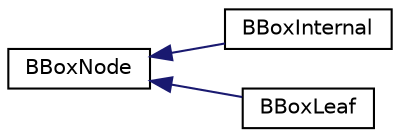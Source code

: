 digraph "Graphical Class Hierarchy"
{
  edge [fontname="Helvetica",fontsize="10",labelfontname="Helvetica",labelfontsize="10"];
  node [fontname="Helvetica",fontsize="10",shape=record];
  rankdir="LR";
  Node1 [label="BBoxNode",height=0.2,width=0.4,color="black", fillcolor="white", style="filled",URL="$class_b_box_node.html"];
  Node1 -> Node2 [dir="back",color="midnightblue",fontsize="10",style="solid",fontname="Helvetica"];
  Node2 [label="BBoxInternal",height=0.2,width=0.4,color="black", fillcolor="white", style="filled",URL="$class_b_box_internal.html"];
  Node1 -> Node3 [dir="back",color="midnightblue",fontsize="10",style="solid",fontname="Helvetica"];
  Node3 [label="BBoxLeaf",height=0.2,width=0.4,color="black", fillcolor="white", style="filled",URL="$class_b_box_leaf.html"];
}
